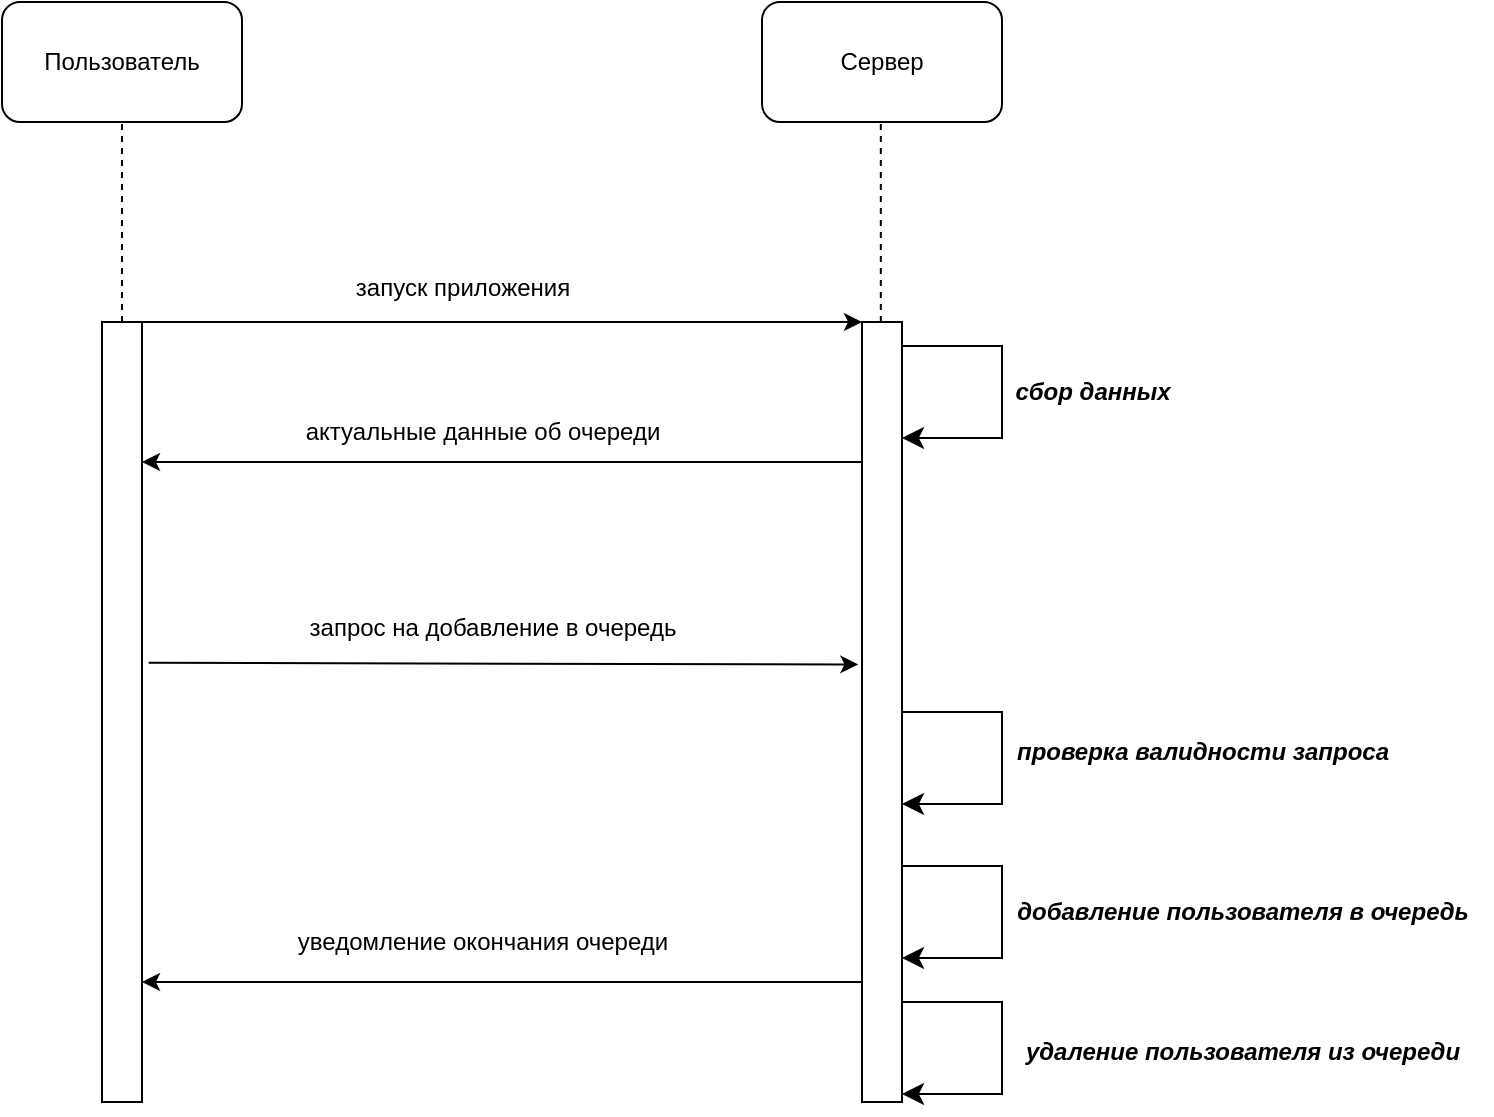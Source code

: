 <mxfile version="21.6.8" type="device">
  <diagram name="Page-1" id="vEDbXcyoXthOvPlA2FsS">
    <mxGraphModel dx="868" dy="1050" grid="1" gridSize="10" guides="1" tooltips="1" connect="1" arrows="1" fold="1" page="1" pageScale="1" pageWidth="850" pageHeight="1100" math="0" shadow="0">
      <root>
        <mxCell id="0" />
        <mxCell id="1" parent="0" />
        <mxCell id="XWntMe0qBCLD4wO0fdK1-1" value="Пользователь" style="rounded=1;whiteSpace=wrap;html=1;" vertex="1" parent="1">
          <mxGeometry x="60" y="80" width="120" height="60" as="geometry" />
        </mxCell>
        <mxCell id="XWntMe0qBCLD4wO0fdK1-2" value="Сервер" style="rounded=1;whiteSpace=wrap;html=1;" vertex="1" parent="1">
          <mxGeometry x="440" y="80" width="120" height="60" as="geometry" />
        </mxCell>
        <mxCell id="XWntMe0qBCLD4wO0fdK1-4" value="" style="endArrow=none;dashed=1;html=1;rounded=0;" edge="1" parent="1">
          <mxGeometry width="50" height="50" relative="1" as="geometry">
            <mxPoint x="120" y="240" as="sourcePoint" />
            <mxPoint x="120" y="140" as="targetPoint" />
          </mxGeometry>
        </mxCell>
        <mxCell id="XWntMe0qBCLD4wO0fdK1-5" value="" style="endArrow=none;dashed=1;html=1;rounded=0;" edge="1" parent="1">
          <mxGeometry width="50" height="50" relative="1" as="geometry">
            <mxPoint x="499.41" y="240" as="sourcePoint" />
            <mxPoint x="499.41" y="140" as="targetPoint" />
          </mxGeometry>
        </mxCell>
        <mxCell id="XWntMe0qBCLD4wO0fdK1-6" value="" style="rounded=0;whiteSpace=wrap;html=1;" vertex="1" parent="1">
          <mxGeometry x="110" y="240" width="20" height="390" as="geometry" />
        </mxCell>
        <mxCell id="XWntMe0qBCLD4wO0fdK1-7" value="" style="rounded=0;whiteSpace=wrap;html=1;" vertex="1" parent="1">
          <mxGeometry x="490" y="240" width="20" height="390" as="geometry" />
        </mxCell>
        <mxCell id="XWntMe0qBCLD4wO0fdK1-8" value="" style="endArrow=classic;html=1;rounded=0;exitX=1;exitY=0;exitDx=0;exitDy=0;" edge="1" parent="1" source="XWntMe0qBCLD4wO0fdK1-6">
          <mxGeometry width="50" height="50" relative="1" as="geometry">
            <mxPoint x="340" y="270" as="sourcePoint" />
            <mxPoint x="490" y="240" as="targetPoint" />
          </mxGeometry>
        </mxCell>
        <mxCell id="XWntMe0qBCLD4wO0fdK1-9" value="запуск приложения" style="text;html=1;align=center;verticalAlign=middle;resizable=0;points=[];autosize=1;strokeColor=none;fillColor=none;" vertex="1" parent="1">
          <mxGeometry x="225" y="208" width="130" height="30" as="geometry" />
        </mxCell>
        <mxCell id="XWntMe0qBCLD4wO0fdK1-10" value="" style="endArrow=classic;html=1;rounded=0;exitX=0;exitY=0.103;exitDx=0;exitDy=0;exitPerimeter=0;entryX=1;entryY=0.103;entryDx=0;entryDy=0;entryPerimeter=0;" edge="1" parent="1">
          <mxGeometry width="50" height="50" relative="1" as="geometry">
            <mxPoint x="490" y="310.0" as="sourcePoint" />
            <mxPoint x="130" y="310.0" as="targetPoint" />
          </mxGeometry>
        </mxCell>
        <mxCell id="XWntMe0qBCLD4wO0fdK1-11" value="актуальные данные об очереди" style="text;html=1;align=center;verticalAlign=middle;resizable=0;points=[];autosize=1;strokeColor=none;fillColor=none;" vertex="1" parent="1">
          <mxGeometry x="200" y="280" width="200" height="30" as="geometry" />
        </mxCell>
        <mxCell id="XWntMe0qBCLD4wO0fdK1-13" value="" style="endArrow=classic;html=1;rounded=0;exitX=1.168;exitY=0.437;exitDx=0;exitDy=0;exitPerimeter=0;entryX=-0.091;entryY=0.439;entryDx=0;entryDy=0;entryPerimeter=0;" edge="1" parent="1" source="XWntMe0qBCLD4wO0fdK1-6" target="XWntMe0qBCLD4wO0fdK1-7">
          <mxGeometry width="50" height="50" relative="1" as="geometry">
            <mxPoint x="340" y="460" as="sourcePoint" />
            <mxPoint x="390" y="410" as="targetPoint" />
          </mxGeometry>
        </mxCell>
        <mxCell id="XWntMe0qBCLD4wO0fdK1-14" value="запрос на добавление в очередь" style="text;html=1;align=center;verticalAlign=middle;resizable=0;points=[];autosize=1;strokeColor=none;fillColor=none;" vertex="1" parent="1">
          <mxGeometry x="200" y="378" width="210" height="30" as="geometry" />
        </mxCell>
        <mxCell id="XWntMe0qBCLD4wO0fdK1-18" value="&lt;b&gt;&lt;i&gt;сбор данных&lt;/i&gt;&lt;/b&gt;" style="text;html=1;align=center;verticalAlign=middle;resizable=0;points=[];autosize=1;strokeColor=none;fillColor=none;" vertex="1" parent="1">
          <mxGeometry x="555" y="260" width="100" height="30" as="geometry" />
        </mxCell>
        <mxCell id="XWntMe0qBCLD4wO0fdK1-19" value="" style="edgeStyle=elbowEdgeStyle;elbow=horizontal;endArrow=classic;html=1;curved=0;rounded=0;endSize=8;startSize=8;" edge="1" parent="1">
          <mxGeometry width="50" height="50" relative="1" as="geometry">
            <mxPoint x="510" y="435" as="sourcePoint" />
            <mxPoint x="510" y="481" as="targetPoint" />
            <Array as="points">
              <mxPoint x="560" y="447.58" />
            </Array>
          </mxGeometry>
        </mxCell>
        <mxCell id="XWntMe0qBCLD4wO0fdK1-20" value="&lt;b&gt;&lt;i&gt;проверка валидности запроса&lt;/i&gt;&lt;/b&gt;" style="text;html=1;align=center;verticalAlign=middle;resizable=0;points=[];autosize=1;strokeColor=none;fillColor=none;" vertex="1" parent="1">
          <mxGeometry x="555" y="440" width="210" height="30" as="geometry" />
        </mxCell>
        <mxCell id="XWntMe0qBCLD4wO0fdK1-22" value="&lt;b&gt;&lt;i&gt;добавление пользователя в очередь&lt;/i&gt;&lt;/b&gt;" style="text;html=1;align=center;verticalAlign=middle;resizable=0;points=[];autosize=1;strokeColor=none;fillColor=none;" vertex="1" parent="1">
          <mxGeometry x="555" y="520" width="250" height="30" as="geometry" />
        </mxCell>
        <mxCell id="XWntMe0qBCLD4wO0fdK1-23" value="" style="endArrow=classic;html=1;rounded=0;exitX=0;exitY=0.923;exitDx=0;exitDy=0;exitPerimeter=0;entryX=1;entryY=0.923;entryDx=0;entryDy=0;entryPerimeter=0;" edge="1" parent="1">
          <mxGeometry width="50" height="50" relative="1" as="geometry">
            <mxPoint x="490" y="570.0" as="sourcePoint" />
            <mxPoint x="130" y="570.0" as="targetPoint" />
          </mxGeometry>
        </mxCell>
        <mxCell id="XWntMe0qBCLD4wO0fdK1-24" value="уведомление окончания очереди" style="text;html=1;align=center;verticalAlign=middle;resizable=0;points=[];autosize=1;strokeColor=none;fillColor=none;" vertex="1" parent="1">
          <mxGeometry x="195" y="535" width="210" height="30" as="geometry" />
        </mxCell>
        <mxCell id="XWntMe0qBCLD4wO0fdK1-28" value="" style="edgeStyle=elbowEdgeStyle;elbow=horizontal;endArrow=classic;html=1;curved=0;rounded=0;endSize=8;startSize=8;" edge="1" parent="1">
          <mxGeometry width="50" height="50" relative="1" as="geometry">
            <mxPoint x="510" y="252" as="sourcePoint" />
            <mxPoint x="510" y="298" as="targetPoint" />
            <Array as="points">
              <mxPoint x="560" y="264.58" />
            </Array>
          </mxGeometry>
        </mxCell>
        <mxCell id="XWntMe0qBCLD4wO0fdK1-29" value="" style="edgeStyle=elbowEdgeStyle;elbow=horizontal;endArrow=classic;html=1;curved=0;rounded=0;endSize=8;startSize=8;" edge="1" parent="1">
          <mxGeometry width="50" height="50" relative="1" as="geometry">
            <mxPoint x="510" y="512" as="sourcePoint" />
            <mxPoint x="510" y="558" as="targetPoint" />
            <Array as="points">
              <mxPoint x="560" y="524.58" />
            </Array>
          </mxGeometry>
        </mxCell>
        <mxCell id="XWntMe0qBCLD4wO0fdK1-30" value="" style="edgeStyle=elbowEdgeStyle;elbow=horizontal;endArrow=classic;html=1;curved=0;rounded=0;endSize=8;startSize=8;" edge="1" parent="1">
          <mxGeometry width="50" height="50" relative="1" as="geometry">
            <mxPoint x="510" y="580" as="sourcePoint" />
            <mxPoint x="510" y="626" as="targetPoint" />
            <Array as="points">
              <mxPoint x="560" y="592.58" />
            </Array>
          </mxGeometry>
        </mxCell>
        <mxCell id="XWntMe0qBCLD4wO0fdK1-31" value="&lt;b&gt;&lt;i&gt;удаление пользователя из очереди&lt;/i&gt;&lt;/b&gt;" style="text;html=1;align=center;verticalAlign=middle;resizable=0;points=[];autosize=1;strokeColor=none;fillColor=none;" vertex="1" parent="1">
          <mxGeometry x="560" y="590" width="240" height="30" as="geometry" />
        </mxCell>
      </root>
    </mxGraphModel>
  </diagram>
</mxfile>
